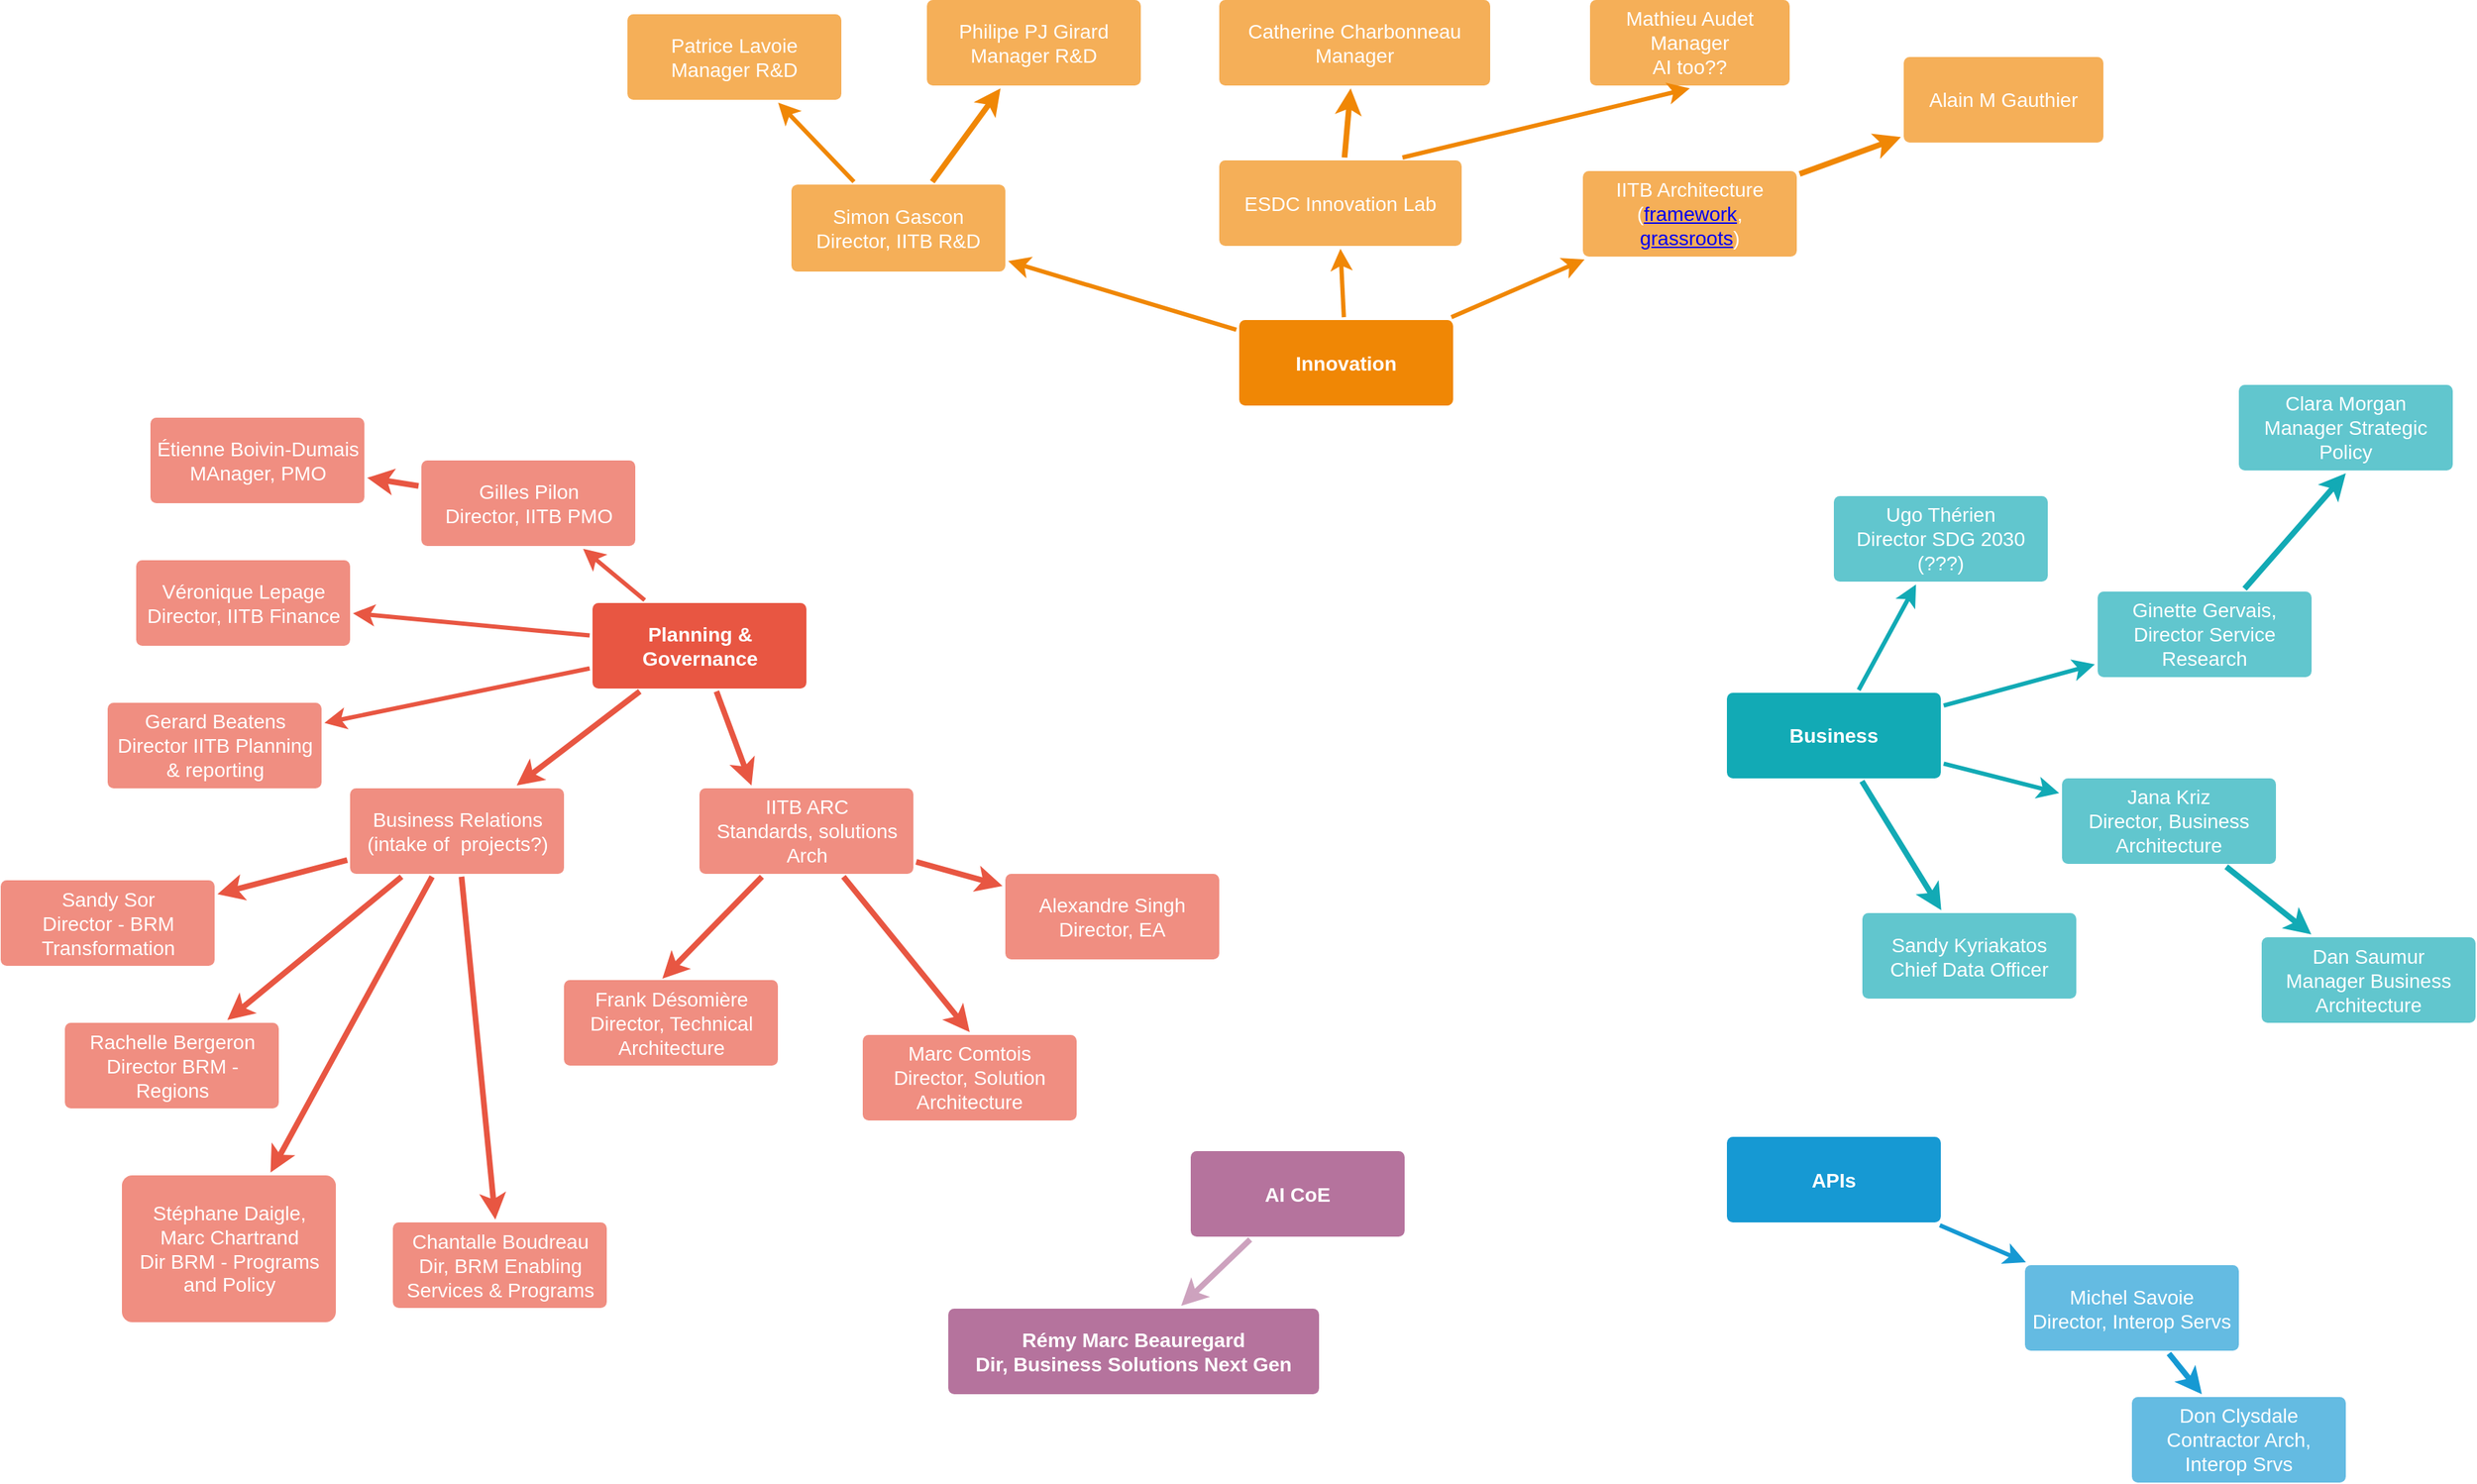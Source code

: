 <mxfile version="10.7.8" type="github"><diagram id="6a731a19-8d31-9384-78a2-239565b7b9f0" name="Page-1"><mxGraphModel dx="2818" dy="1059" grid="1" gridSize="10" guides="1" tooltips="1" connect="1" arrows="1" fold="1" page="1" pageScale="1" pageWidth="1169" pageHeight="827" background="#ffffff" math="0" shadow="0"><root><mxCell id="0"/><mxCell id="1" parent="0"/><mxCell id="1750" value="" style="edgeStyle=none;rounded=1;jumpStyle=none;html=1;shadow=0;labelBackgroundColor=none;startArrow=none;startFill=0;jettySize=auto;orthogonalLoop=1;strokeColor=#E85642;strokeWidth=3;fontFamily=Helvetica;fontSize=14;fontColor=#FFFFFF;spacing=5;fontStyle=1;fillColor=#b0e3e6;" parent="1" source="1753" target="1756" edge="1"><mxGeometry relative="1" as="geometry"/></mxCell><mxCell id="1751" value="" style="edgeStyle=none;rounded=1;jumpStyle=none;html=1;shadow=0;labelBackgroundColor=none;startArrow=none;startFill=0;jettySize=auto;orthogonalLoop=1;strokeColor=#E85642;strokeWidth=3;fontFamily=Helvetica;fontSize=14;fontColor=#FFFFFF;spacing=5;fontStyle=1;fillColor=#b0e3e6;" parent="1" source="1753" target="1755" edge="1"><mxGeometry relative="1" as="geometry"/></mxCell><mxCell id="1752" value="" style="edgeStyle=none;rounded=1;jumpStyle=none;html=1;shadow=0;labelBackgroundColor=none;startArrow=none;startFill=0;jettySize=auto;orthogonalLoop=1;strokeColor=#E85642;strokeWidth=3;fontFamily=Helvetica;fontSize=14;fontColor=#FFFFFF;spacing=5;fontStyle=1;fillColor=#b0e3e6;" parent="1" source="1753" target="1754" edge="1"><mxGeometry relative="1" as="geometry"/></mxCell><mxCell id="_2URDtE2GPWW0D5AAKXx-1793" style="edgeStyle=none;rounded=0;orthogonalLoop=1;jettySize=auto;html=1;strokeColor=#E85642;strokeWidth=4;entryX=0.25;entryY=0;entryDx=0;entryDy=0;" edge="1" parent="1" source="1753" target="_2URDtE2GPWW0D5AAKXx-1791"><mxGeometry relative="1" as="geometry"><mxPoint x="134.788" y="585.5" as="targetPoint"/></mxGeometry></mxCell><mxCell id="_2URDtE2GPWW0D5AAKXx-1811" style="edgeStyle=none;rounded=0;orthogonalLoop=1;jettySize=auto;html=1;strokeColor=#E85642;strokeWidth=4;" edge="1" parent="1" source="1753" target="_2URDtE2GPWW0D5AAKXx-1810"><mxGeometry relative="1" as="geometry"/></mxCell><mxCell id="1753" value="Planning &amp;amp; Governance" style="rounded=1;whiteSpace=wrap;html=1;shadow=0;labelBackgroundColor=none;strokeColor=none;strokeWidth=3;fillColor=#e85642;fontFamily=Helvetica;fontSize=14;fontColor=#FFFFFF;align=center;spacing=5;fontStyle=1;arcSize=7;perimeterSpacing=2;" parent="1" vertex="1"><mxGeometry x="-19.5" y="433" width="150" height="60" as="geometry"/></mxCell><mxCell id="1754" value="&lt;div&gt;Gerard Beatens&lt;/div&gt;&lt;div&gt;Director IITB Planning &amp;amp; reporting&lt;br&gt;&lt;/div&gt;" style="rounded=1;whiteSpace=wrap;html=1;shadow=0;labelBackgroundColor=none;strokeColor=none;strokeWidth=3;fillColor=#f08e81;fontFamily=Helvetica;fontSize=14;fontColor=#FFFFFF;align=center;spacing=5;fontStyle=0;arcSize=7;perimeterSpacing=2;" parent="1" vertex="1"><mxGeometry x="-359.5" y="503" width="150" height="60" as="geometry"/></mxCell><mxCell id="1755" value="&lt;div&gt;Véronique Lepage&lt;/div&gt;&lt;div&gt;Director, IITB Finance&lt;br&gt;&lt;/div&gt;" style="rounded=1;whiteSpace=wrap;html=1;shadow=0;labelBackgroundColor=none;strokeColor=none;strokeWidth=3;fillColor=#f08e81;fontFamily=Helvetica;fontSize=14;fontColor=#FFFFFF;align=center;spacing=5;fontStyle=0;arcSize=7;perimeterSpacing=2;" parent="1" vertex="1"><mxGeometry x="-339.5" y="403" width="150" height="60" as="geometry"/></mxCell><mxCell id="_2URDtE2GPWW0D5AAKXx-1803" style="edgeStyle=none;rounded=0;orthogonalLoop=1;jettySize=auto;html=1;strokeColor=#E85642;strokeWidth=4;" edge="1" parent="1" source="1756" target="_2URDtE2GPWW0D5AAKXx-1802"><mxGeometry relative="1" as="geometry"/></mxCell><mxCell id="1756" value="&lt;div&gt;Gilles Pilon&lt;/div&gt;&lt;div&gt;Director, IITB PMO&lt;br&gt;&lt;/div&gt;" style="rounded=1;whiteSpace=wrap;html=1;shadow=0;labelBackgroundColor=none;strokeColor=none;strokeWidth=3;fillColor=#f08e81;fontFamily=Helvetica;fontSize=14;fontColor=#FFFFFF;align=center;spacing=5;fontStyle=0;arcSize=7;perimeterSpacing=2;" parent="1" vertex="1"><mxGeometry x="-139.5" y="333" width="150" height="60" as="geometry"/></mxCell><mxCell id="1757" value="" style="edgeStyle=none;rounded=0;jumpStyle=none;html=1;shadow=0;labelBackgroundColor=none;startArrow=none;startFill=0;endArrow=classic;endFill=1;jettySize=auto;orthogonalLoop=1;strokeColor=#1699D3;strokeWidth=3;fontFamily=Helvetica;fontSize=14;fontColor=#FFFFFF;spacing=5;" parent="1" source="1760" target="1763" edge="1"><mxGeometry relative="1" as="geometry"/></mxCell><mxCell id="1760" value="APIs" style="rounded=1;whiteSpace=wrap;html=1;shadow=0;labelBackgroundColor=none;strokeColor=none;strokeWidth=3;fillColor=#1699d3;fontFamily=Helvetica;fontSize=14;fontColor=#FFFFFF;align=center;spacing=5;fontStyle=1;arcSize=7;perimeterSpacing=2;" parent="1" vertex="1"><mxGeometry x="776" y="807.5" width="150" height="60" as="geometry"/></mxCell><mxCell id="_2URDtE2GPWW0D5AAKXx-1805" style="edgeStyle=none;rounded=0;orthogonalLoop=1;jettySize=auto;html=1;strokeColor=#1699D3;strokeWidth=4;" edge="1" parent="1" source="1763" target="_2URDtE2GPWW0D5AAKXx-1804"><mxGeometry relative="1" as="geometry"/></mxCell><mxCell id="1763" value="&lt;div&gt;Michel Savoie&lt;/div&gt;&lt;div&gt;Director, Interop Servs&lt;br&gt;&lt;/div&gt;" style="rounded=1;whiteSpace=wrap;html=1;shadow=0;labelBackgroundColor=none;strokeColor=none;strokeWidth=3;fillColor=#64bbe2;fontFamily=Helvetica;fontSize=14;fontColor=#FFFFFF;align=center;spacing=5;arcSize=7;perimeterSpacing=2;" parent="1" vertex="1"><mxGeometry x="985" y="897.5" width="150" height="60" as="geometry"/></mxCell><mxCell id="1764" value="Innovation" style="rounded=1;whiteSpace=wrap;html=1;shadow=0;labelBackgroundColor=none;strokeColor=none;strokeWidth=3;fillColor=#F08705;fontFamily=Helvetica;fontSize=14;fontColor=#FFFFFF;align=center;spacing=5;fontStyle=1;arcSize=7;perimeterSpacing=2;" parent="1" vertex="1"><mxGeometry x="434" y="234.5" width="150" height="60" as="geometry"/></mxCell><mxCell id="_2URDtE2GPWW0D5AAKXx-1790" style="edgeStyle=none;rounded=0;orthogonalLoop=1;jettySize=auto;html=1;strokeColor=#f08705;strokeWidth=4;" edge="1" parent="1" source="1765" target="_2URDtE2GPWW0D5AAKXx-1789"><mxGeometry relative="1" as="geometry"/></mxCell><mxCell id="1765" value="&lt;div&gt;IITB Architecture&lt;/div&gt;&lt;div&gt;(&lt;a href=&quot;http://dialogue/grp/TAWS-ATST/Strategy and Asset Managment Services/Projects/Innovation/Innovation-Creating the Climate v14.pptx&quot;&gt;framework&lt;/a&gt;, &lt;a href=&quot;http://dialogue/grp/TAWS-ATST/Strategy and Asset Managment Services/Projects/Innovation/Grass root innovation program.pptx&quot;&gt;grassroots&lt;/a&gt;)&lt;br&gt;&lt;/div&gt;" style="rounded=1;whiteSpace=wrap;html=1;shadow=0;labelBackgroundColor=none;strokeColor=none;strokeWidth=3;fillColor=#f5af58;fontFamily=Helvetica;fontSize=14;fontColor=#FFFFFF;align=center;spacing=5;arcSize=7;perimeterSpacing=2;" parent="1" vertex="1"><mxGeometry x="675" y="130" width="150" height="60" as="geometry"/></mxCell><mxCell id="1766" value="" style="edgeStyle=none;rounded=0;jumpStyle=none;html=1;shadow=0;labelBackgroundColor=none;startArrow=none;startFill=0;endArrow=classic;endFill=1;jettySize=auto;orthogonalLoop=1;strokeColor=#F08705;strokeWidth=3;fontFamily=Helvetica;fontSize=14;fontColor=#FFFFFF;spacing=5;" parent="1" source="1764" target="1765" edge="1"><mxGeometry relative="1" as="geometry"/></mxCell><mxCell id="1767" value="&lt;div&gt;Catherine Charbonneau&lt;/div&gt;&lt;div&gt;Manager&lt;br&gt;&lt;/div&gt;" style="rounded=1;whiteSpace=wrap;html=1;shadow=0;labelBackgroundColor=none;strokeColor=none;strokeWidth=3;fillColor=#f5af58;fontFamily=Helvetica;fontSize=14;fontColor=#FFFFFF;align=center;spacing=5;arcSize=7;perimeterSpacing=2;" parent="1" vertex="1"><mxGeometry x="420" y="10" width="190" height="60" as="geometry"/></mxCell><mxCell id="1768" value="" style="edgeStyle=none;rounded=0;jumpStyle=none;html=1;shadow=0;labelBackgroundColor=none;startArrow=none;startFill=0;endArrow=classic;endFill=1;jettySize=auto;orthogonalLoop=1;strokeColor=#F08705;strokeWidth=3;fontFamily=Helvetica;fontSize=14;fontColor=#FFFFFF;spacing=5;entryX=0.5;entryY=1;entryDx=0;entryDy=0;" parent="1" source="1764" target="_2URDtE2GPWW0D5AAKXx-1787" edge="1"><mxGeometry relative="1" as="geometry"/></mxCell><mxCell id="_2URDtE2GPWW0D5AAKXx-1783" style="rounded=0;orthogonalLoop=1;jettySize=auto;html=1;fillColor=#ffe6cc;strokeColor=#f08705;strokeWidth=3;" edge="1" parent="1" source="1769" target="_2URDtE2GPWW0D5AAKXx-1780"><mxGeometry relative="1" as="geometry"/></mxCell><mxCell id="_2URDtE2GPWW0D5AAKXx-1784" value="" style="rounded=0;orthogonalLoop=1;jettySize=auto;html=1;strokeWidth=4;strokeColor=#f08705;" edge="1" parent="1" source="1769" target="_2URDtE2GPWW0D5AAKXx-1781"><mxGeometry relative="1" as="geometry"/></mxCell><mxCell id="1769" value="&lt;div&gt;Simon Gascon&lt;/div&gt;&lt;div&gt;Director, IITB R&amp;amp;D&lt;br&gt;&lt;/div&gt;" style="rounded=1;whiteSpace=wrap;html=1;shadow=0;labelBackgroundColor=none;strokeColor=none;strokeWidth=3;fillColor=#f5af58;fontFamily=Helvetica;fontSize=14;fontColor=#FFFFFF;align=center;spacing=5;arcSize=7;perimeterSpacing=2;" parent="1" vertex="1"><mxGeometry x="120" y="139.5" width="150" height="61" as="geometry"/></mxCell><mxCell id="1770" value="" style="edgeStyle=none;rounded=0;jumpStyle=none;html=1;shadow=0;labelBackgroundColor=none;startArrow=none;startFill=0;endArrow=classic;endFill=1;jettySize=auto;orthogonalLoop=1;strokeColor=#F08705;strokeWidth=3;fontFamily=Helvetica;fontSize=14;fontColor=#FFFFFF;spacing=5;" parent="1" source="1764" target="1769" edge="1"><mxGeometry relative="1" as="geometry"/></mxCell><mxCell id="_2URDtE2GPWW0D5AAKXx-1809" style="edgeStyle=none;rounded=0;orthogonalLoop=1;jettySize=auto;html=1;strokeColor=#12AAB5;strokeWidth=4;" edge="1" parent="1" source="1771" target="_2URDtE2GPWW0D5AAKXx-1808"><mxGeometry relative="1" as="geometry"/></mxCell><mxCell id="1771" value="Business" style="rounded=1;whiteSpace=wrap;html=1;shadow=0;labelBackgroundColor=none;strokeColor=none;strokeWidth=3;fillColor=#12aab5;fontFamily=Helvetica;fontSize=14;fontColor=#FFFFFF;align=center;spacing=5;fontStyle=1;arcSize=7;perimeterSpacing=2;" parent="1" vertex="1"><mxGeometry x="776" y="496.0" width="150" height="60" as="geometry"/></mxCell><mxCell id="_2URDtE2GPWW0D5AAKXx-1800" style="edgeStyle=none;rounded=0;orthogonalLoop=1;jettySize=auto;html=1;strokeColor=#12AAB5;strokeWidth=4;" edge="1" parent="1" source="1774" target="_2URDtE2GPWW0D5AAKXx-1799"><mxGeometry relative="1" as="geometry"/></mxCell><mxCell id="1774" value="&lt;div&gt;Jana Kriz&lt;/div&gt;&lt;div&gt;Director, Business Architecture&lt;br&gt;&lt;/div&gt;" style="rounded=1;whiteSpace=wrap;html=1;shadow=0;labelBackgroundColor=none;strokeColor=none;strokeWidth=3;fillColor=#61c6ce;fontFamily=Helvetica;fontSize=14;fontColor=#FFFFFF;align=center;spacing=5;fontStyle=0;arcSize=7;perimeterSpacing=2;" parent="1" vertex="1"><mxGeometry x="1011" y="556" width="150" height="60" as="geometry"/></mxCell><mxCell id="1775" value="" style="edgeStyle=none;rounded=1;jumpStyle=none;html=1;shadow=0;labelBackgroundColor=none;startArrow=none;startFill=0;jettySize=auto;orthogonalLoop=1;strokeColor=#12AAB5;strokeWidth=3;fontFamily=Helvetica;fontSize=14;fontColor=#FFFFFF;spacing=5;fontStyle=1;fillColor=#b0e3e6;" parent="1" source="1771" target="1774" edge="1"><mxGeometry relative="1" as="geometry"/></mxCell><mxCell id="_2URDtE2GPWW0D5AAKXx-1807" style="edgeStyle=none;rounded=0;orthogonalLoop=1;jettySize=auto;html=1;strokeColor=#12AAB5;strokeWidth=4;entryX=0.5;entryY=1;entryDx=0;entryDy=0;" edge="1" parent="1" source="1776" target="_2URDtE2GPWW0D5AAKXx-1806"><mxGeometry relative="1" as="geometry"><mxPoint x="1199.636" y="377" as="targetPoint"/></mxGeometry></mxCell><mxCell id="1776" value="Ginette Gervais, Director Service Research" style="rounded=1;whiteSpace=wrap;html=1;shadow=0;labelBackgroundColor=none;strokeColor=none;strokeWidth=3;fillColor=#61c6ce;fontFamily=Helvetica;fontSize=14;fontColor=#FFFFFF;align=center;spacing=5;fontStyle=0;arcSize=7;perimeterSpacing=2;" parent="1" vertex="1"><mxGeometry x="1036" y="425" width="150" height="60" as="geometry"/></mxCell><mxCell id="1777" value="" style="edgeStyle=none;rounded=1;jumpStyle=none;html=1;shadow=0;labelBackgroundColor=none;startArrow=none;startFill=0;jettySize=auto;orthogonalLoop=1;strokeColor=#12AAB5;strokeWidth=3;fontFamily=Helvetica;fontSize=14;fontColor=#FFFFFF;spacing=5;fontStyle=1;fillColor=#b0e3e6;" parent="1" source="1771" target="1776" edge="1"><mxGeometry relative="1" as="geometry"/></mxCell><mxCell id="1778" value="&lt;div&gt;Ugo Thérien&lt;/div&gt;&lt;div&gt;Director SDG 2030 (???)&lt;br&gt;&lt;/div&gt;" style="rounded=1;whiteSpace=wrap;html=1;shadow=0;labelBackgroundColor=none;strokeColor=none;strokeWidth=3;fillColor=#61c6ce;fontFamily=Helvetica;fontSize=14;fontColor=#FFFFFF;align=center;spacing=5;fontStyle=0;arcSize=7;perimeterSpacing=2;" parent="1" vertex="1"><mxGeometry x="851" y="358" width="150" height="60" as="geometry"/></mxCell><mxCell id="1779" value="" style="edgeStyle=none;rounded=1;jumpStyle=none;html=1;shadow=0;labelBackgroundColor=none;startArrow=none;startFill=0;jettySize=auto;orthogonalLoop=1;strokeColor=#12AAB5;strokeWidth=3;fontFamily=Helvetica;fontSize=14;fontColor=#FFFFFF;spacing=5;fontStyle=1;fillColor=#b0e3e6;" parent="1" source="1771" target="1778" edge="1"><mxGeometry relative="1" as="geometry"/></mxCell><mxCell id="_2URDtE2GPWW0D5AAKXx-1780" value="&lt;div&gt;Patrice Lavoie&lt;/div&gt;&lt;div&gt;Manager R&amp;amp;D&lt;br&gt;&lt;/div&gt;" style="rounded=1;whiteSpace=wrap;html=1;shadow=0;labelBackgroundColor=none;strokeColor=none;strokeWidth=3;fillColor=#f5af58;fontFamily=Helvetica;fontSize=14;fontColor=#FFFFFF;align=center;spacing=5;arcSize=7;perimeterSpacing=2;" vertex="1" parent="1"><mxGeometry x="5" y="20" width="150" height="60" as="geometry"/></mxCell><mxCell id="_2URDtE2GPWW0D5AAKXx-1781" value="&lt;div&gt;Philipe PJ Girard&lt;/div&gt;&lt;div&gt;Manager R&amp;amp;D&lt;br&gt;&lt;/div&gt;" style="rounded=1;whiteSpace=wrap;html=1;shadow=0;labelBackgroundColor=none;strokeColor=none;strokeWidth=3;fillColor=#f5af58;fontFamily=Helvetica;fontSize=14;fontColor=#FFFFFF;align=center;spacing=5;arcSize=7;perimeterSpacing=2;" vertex="1" parent="1"><mxGeometry x="215" y="10" width="150" height="60" as="geometry"/></mxCell><mxCell id="_2URDtE2GPWW0D5AAKXx-1785" value="&lt;div&gt;Mathieu Audet&lt;/div&gt;&lt;div&gt;Manager&lt;/div&gt;&lt;div&gt;AI too??&lt;br&gt;&lt;/div&gt;" style="rounded=1;whiteSpace=wrap;html=1;shadow=0;labelBackgroundColor=none;strokeColor=none;strokeWidth=3;fillColor=#f5af58;fontFamily=Helvetica;fontSize=14;fontColor=#FFFFFF;align=center;spacing=5;arcSize=7;perimeterSpacing=2;" vertex="1" parent="1"><mxGeometry x="680" y="10" width="140" height="60" as="geometry"/></mxCell><mxCell id="_2URDtE2GPWW0D5AAKXx-1786" value="" style="edgeStyle=none;rounded=0;jumpStyle=none;html=1;shadow=0;labelBackgroundColor=none;startArrow=none;startFill=0;endArrow=classic;endFill=1;jettySize=auto;orthogonalLoop=1;strokeColor=#F08705;strokeWidth=3;fontFamily=Helvetica;fontSize=14;fontColor=#FFFFFF;spacing=5;entryX=0.5;entryY=1;entryDx=0;entryDy=0;exitX=0.75;exitY=0;exitDx=0;exitDy=0;" edge="1" parent="1" source="_2URDtE2GPWW0D5AAKXx-1787" target="_2URDtE2GPWW0D5AAKXx-1785"><mxGeometry relative="1" as="geometry"><mxPoint x="590.249" y="208.5" as="sourcePoint"/><mxPoint x="614.751" y="132" as="targetPoint"/></mxGeometry></mxCell><mxCell id="_2URDtE2GPWW0D5AAKXx-1788" style="edgeStyle=none;rounded=0;orthogonalLoop=1;jettySize=auto;html=1;strokeColor=#f08705;strokeWidth=4;" edge="1" parent="1" source="_2URDtE2GPWW0D5AAKXx-1787" target="1767"><mxGeometry relative="1" as="geometry"/></mxCell><mxCell id="_2URDtE2GPWW0D5AAKXx-1787" value="ESDC Innovation Lab" style="rounded=1;whiteSpace=wrap;html=1;shadow=0;labelBackgroundColor=none;strokeColor=none;strokeWidth=3;fillColor=#f5af58;fontFamily=Helvetica;fontSize=14;fontColor=#FFFFFF;align=center;spacing=5;arcSize=7;perimeterSpacing=2;" vertex="1" parent="1"><mxGeometry x="420" y="122.5" width="170" height="60" as="geometry"/></mxCell><mxCell id="_2URDtE2GPWW0D5AAKXx-1789" value="Alain M Gauthier" style="rounded=1;whiteSpace=wrap;html=1;shadow=0;labelBackgroundColor=none;strokeColor=none;strokeWidth=3;fillColor=#f5af58;fontFamily=Helvetica;fontSize=14;fontColor=#FFFFFF;align=center;spacing=5;arcSize=7;perimeterSpacing=2;" vertex="1" parent="1"><mxGeometry x="900" y="50" width="140" height="60" as="geometry"/></mxCell><mxCell id="_2URDtE2GPWW0D5AAKXx-1794" style="edgeStyle=none;rounded=0;orthogonalLoop=1;jettySize=auto;html=1;entryX=0.461;entryY=0.016;entryDx=0;entryDy=0;entryPerimeter=0;strokeColor=#E85642;strokeWidth=4;" edge="1" parent="1" source="_2URDtE2GPWW0D5AAKXx-1791" target="_2URDtE2GPWW0D5AAKXx-1792"><mxGeometry relative="1" as="geometry"><mxPoint x="104.886" y="649.5" as="sourcePoint"/></mxGeometry></mxCell><mxCell id="_2URDtE2GPWW0D5AAKXx-1796" style="edgeStyle=none;rounded=0;orthogonalLoop=1;jettySize=auto;html=1;entryX=0.5;entryY=0;entryDx=0;entryDy=0;strokeColor=#E85642;strokeWidth=4;" edge="1" parent="1" source="_2URDtE2GPWW0D5AAKXx-1791" target="_2URDtE2GPWW0D5AAKXx-1795"><mxGeometry relative="1" as="geometry"/></mxCell><mxCell id="_2URDtE2GPWW0D5AAKXx-1798" style="edgeStyle=none;rounded=0;orthogonalLoop=1;jettySize=auto;html=1;strokeColor=#E85642;strokeWidth=4;" edge="1" parent="1" source="_2URDtE2GPWW0D5AAKXx-1791" target="_2URDtE2GPWW0D5AAKXx-1797"><mxGeometry relative="1" as="geometry"/></mxCell><mxCell id="_2URDtE2GPWW0D5AAKXx-1791" value="&lt;div&gt;IITB ARC&lt;/div&gt;&lt;div&gt;Standards, solutions Arch&lt;br&gt;&lt;/div&gt;" style="rounded=1;whiteSpace=wrap;html=1;shadow=0;labelBackgroundColor=none;strokeColor=none;strokeWidth=3;fillColor=#f08e81;fontFamily=Helvetica;fontSize=14;fontColor=#FFFFFF;align=center;spacing=5;fontStyle=0;arcSize=7;perimeterSpacing=2;" vertex="1" parent="1"><mxGeometry x="55.5" y="563" width="150" height="60" as="geometry"/></mxCell><mxCell id="_2URDtE2GPWW0D5AAKXx-1792" value="&lt;div&gt;Frank Désomière&lt;/div&gt;&lt;div&gt;Director, Technical Architecture&lt;br&gt;&lt;/div&gt;" style="rounded=1;whiteSpace=wrap;html=1;shadow=0;labelBackgroundColor=none;strokeColor=none;strokeWidth=3;fillColor=#f08e81;fontFamily=Helvetica;fontSize=14;fontColor=#FFFFFF;align=center;spacing=5;fontStyle=0;arcSize=7;perimeterSpacing=2;" vertex="1" parent="1"><mxGeometry x="-39.5" y="697.5" width="150" height="60" as="geometry"/></mxCell><mxCell id="_2URDtE2GPWW0D5AAKXx-1795" value="&lt;div&gt;Marc Comtois&lt;br&gt;&lt;/div&gt;&lt;div&gt;Director, Solution Architecture&lt;br&gt;&lt;/div&gt;" style="rounded=1;whiteSpace=wrap;html=1;shadow=0;labelBackgroundColor=none;strokeColor=none;strokeWidth=3;fillColor=#f08e81;fontFamily=Helvetica;fontSize=14;fontColor=#FFFFFF;align=center;spacing=5;fontStyle=0;arcSize=7;perimeterSpacing=2;" vertex="1" parent="1"><mxGeometry x="170" y="736" width="150" height="60" as="geometry"/></mxCell><mxCell id="_2URDtE2GPWW0D5AAKXx-1797" value="&lt;div&gt;Alexandre Singh&lt;/div&gt;&lt;div&gt;Director, EA&lt;br&gt;&lt;/div&gt;" style="rounded=1;whiteSpace=wrap;html=1;shadow=0;labelBackgroundColor=none;strokeColor=none;strokeWidth=3;fillColor=#f08e81;fontFamily=Helvetica;fontSize=14;fontColor=#FFFFFF;align=center;spacing=5;fontStyle=0;arcSize=7;perimeterSpacing=2;" vertex="1" parent="1"><mxGeometry x="270" y="623" width="150" height="60" as="geometry"/></mxCell><mxCell id="_2URDtE2GPWW0D5AAKXx-1799" value="&lt;div&gt;Dan Saumur&lt;br&gt;&lt;/div&gt;&lt;div&gt;Manager Business Architecture&lt;br&gt;&lt;/div&gt;" style="rounded=1;whiteSpace=wrap;html=1;shadow=0;labelBackgroundColor=none;strokeColor=none;strokeWidth=3;fillColor=#61c6ce;fontFamily=Helvetica;fontSize=14;fontColor=#FFFFFF;align=center;spacing=5;fontStyle=0;arcSize=7;perimeterSpacing=2;" vertex="1" parent="1"><mxGeometry x="1151" y="667.5" width="150" height="60" as="geometry"/></mxCell><mxCell id="_2URDtE2GPWW0D5AAKXx-1802" value="&lt;div&gt;Étienne Boivin-Dumais&lt;/div&gt;&lt;div&gt;MAnager, PMO&lt;br&gt;&lt;/div&gt;" style="rounded=1;whiteSpace=wrap;html=1;shadow=0;labelBackgroundColor=none;strokeColor=none;strokeWidth=3;fillColor=#f08e81;fontFamily=Helvetica;fontSize=14;fontColor=#FFFFFF;align=center;spacing=5;fontStyle=0;arcSize=7;perimeterSpacing=2;" vertex="1" parent="1"><mxGeometry x="-329.5" y="303" width="150" height="60" as="geometry"/></mxCell><mxCell id="_2URDtE2GPWW0D5AAKXx-1804" value="&lt;div&gt;Don Clysdale&lt;/div&gt;&lt;div&gt;Contractor Arch, Interop Srvs&lt;br&gt;&lt;/div&gt;" style="rounded=1;whiteSpace=wrap;html=1;shadow=0;labelBackgroundColor=none;strokeColor=none;strokeWidth=3;fillColor=#64bbe2;fontFamily=Helvetica;fontSize=14;fontColor=#FFFFFF;align=center;spacing=5;arcSize=7;perimeterSpacing=2;" vertex="1" parent="1"><mxGeometry x="1060" y="990" width="150" height="60" as="geometry"/></mxCell><mxCell id="_2URDtE2GPWW0D5AAKXx-1806" value="&lt;div&gt;Clara Morgan&lt;/div&gt;&lt;div&gt;Manager Strategic Policy&lt;br&gt;&lt;/div&gt;" style="rounded=1;whiteSpace=wrap;html=1;shadow=0;labelBackgroundColor=none;strokeColor=none;strokeWidth=3;fillColor=#61c6ce;fontFamily=Helvetica;fontSize=14;fontColor=#FFFFFF;align=center;spacing=5;fontStyle=0;arcSize=7;perimeterSpacing=2;" vertex="1" parent="1"><mxGeometry x="1135" y="280" width="150" height="60" as="geometry"/></mxCell><mxCell id="_2URDtE2GPWW0D5AAKXx-1808" value="&lt;div&gt;Sandy Kyriakatos&lt;/div&gt;&lt;div&gt;Chief Data Officer&lt;br&gt;&lt;/div&gt;" style="rounded=1;whiteSpace=wrap;html=1;shadow=0;labelBackgroundColor=none;strokeColor=none;strokeWidth=3;fillColor=#61c6ce;fontFamily=Helvetica;fontSize=14;fontColor=#FFFFFF;align=center;spacing=5;fontStyle=0;arcSize=7;perimeterSpacing=2;" vertex="1" parent="1"><mxGeometry x="871" y="650.5" width="150" height="60" as="geometry"/></mxCell><mxCell id="_2URDtE2GPWW0D5AAKXx-1813" style="edgeStyle=none;rounded=0;orthogonalLoop=1;jettySize=auto;html=1;strokeColor=#E85642;strokeWidth=4;" edge="1" parent="1" source="_2URDtE2GPWW0D5AAKXx-1810" target="_2URDtE2GPWW0D5AAKXx-1812"><mxGeometry relative="1" as="geometry"/></mxCell><mxCell id="_2URDtE2GPWW0D5AAKXx-1815" style="edgeStyle=none;rounded=0;orthogonalLoop=1;jettySize=auto;html=1;strokeColor=#E85642;strokeWidth=4;" edge="1" parent="1" source="_2URDtE2GPWW0D5AAKXx-1810" target="_2URDtE2GPWW0D5AAKXx-1814"><mxGeometry relative="1" as="geometry"/></mxCell><mxCell id="_2URDtE2GPWW0D5AAKXx-1817" style="edgeStyle=none;rounded=0;orthogonalLoop=1;jettySize=auto;html=1;strokeColor=#E85642;strokeWidth=4;" edge="1" parent="1" source="_2URDtE2GPWW0D5AAKXx-1810" target="_2URDtE2GPWW0D5AAKXx-1816"><mxGeometry relative="1" as="geometry"/></mxCell><mxCell id="_2URDtE2GPWW0D5AAKXx-1819" style="edgeStyle=none;rounded=0;orthogonalLoop=1;jettySize=auto;html=1;strokeColor=#E85642;strokeWidth=4;" edge="1" parent="1" source="_2URDtE2GPWW0D5AAKXx-1810" target="_2URDtE2GPWW0D5AAKXx-1818"><mxGeometry relative="1" as="geometry"/></mxCell><mxCell id="_2URDtE2GPWW0D5AAKXx-1810" value="&lt;div&gt;Business Relations&lt;/div&gt;&lt;div&gt;(intake of&amp;nbsp; projects?)&lt;br&gt;&lt;/div&gt;" style="rounded=1;whiteSpace=wrap;html=1;shadow=0;labelBackgroundColor=none;strokeColor=none;strokeWidth=3;fillColor=#f08e81;fontFamily=Helvetica;fontSize=14;fontColor=#FFFFFF;align=center;spacing=5;fontStyle=0;arcSize=7;perimeterSpacing=2;" vertex="1" parent="1"><mxGeometry x="-189.5" y="563" width="150" height="60" as="geometry"/></mxCell><mxCell id="_2URDtE2GPWW0D5AAKXx-1812" value="&lt;div&gt;Sandy Sor&lt;/div&gt;&lt;div&gt;Director - BRM Transformation&lt;br&gt;&lt;/div&gt;" style="rounded=1;whiteSpace=wrap;html=1;shadow=0;labelBackgroundColor=none;strokeColor=none;strokeWidth=3;fillColor=#f08e81;fontFamily=Helvetica;fontSize=14;fontColor=#FFFFFF;align=center;spacing=5;fontStyle=0;arcSize=7;perimeterSpacing=2;" vertex="1" parent="1"><mxGeometry x="-434.5" y="627.5" width="150" height="60" as="geometry"/></mxCell><mxCell id="_2URDtE2GPWW0D5AAKXx-1814" value="&lt;div&gt;Rachelle Bergeron&lt;/div&gt;&lt;div&gt;Director BRM - Regions&lt;br&gt;&lt;/div&gt;" style="rounded=1;whiteSpace=wrap;html=1;shadow=0;labelBackgroundColor=none;strokeColor=none;strokeWidth=3;fillColor=#f08e81;fontFamily=Helvetica;fontSize=14;fontColor=#FFFFFF;align=center;spacing=5;fontStyle=0;arcSize=7;perimeterSpacing=2;" vertex="1" parent="1"><mxGeometry x="-389.5" y="727.5" width="150" height="60" as="geometry"/></mxCell><mxCell id="_2URDtE2GPWW0D5AAKXx-1816" value="&lt;div&gt;Stéphane Daigle, Marc Chartrand&lt;/div&gt;&lt;div&gt;Dir BRM - Programs and Policy&lt;br&gt;&lt;/div&gt;" style="rounded=1;whiteSpace=wrap;html=1;shadow=0;labelBackgroundColor=none;strokeColor=none;strokeWidth=3;fillColor=#f08e81;fontFamily=Helvetica;fontSize=14;fontColor=#FFFFFF;align=center;spacing=5;fontStyle=0;arcSize=7;perimeterSpacing=2;" vertex="1" parent="1"><mxGeometry x="-349.5" y="834.5" width="150" height="103" as="geometry"/></mxCell><mxCell id="_2URDtE2GPWW0D5AAKXx-1818" value="&lt;div&gt;Chantalle Boudreau&lt;/div&gt;&lt;div&gt;Dir, BRM Enabling Services &amp;amp; Programs&lt;br&gt;&lt;/div&gt;" style="rounded=1;whiteSpace=wrap;html=1;shadow=0;labelBackgroundColor=none;strokeColor=none;strokeWidth=3;fillColor=#f08e81;fontFamily=Helvetica;fontSize=14;fontColor=#FFFFFF;align=center;spacing=5;fontStyle=0;arcSize=7;perimeterSpacing=2;" vertex="1" parent="1"><mxGeometry x="-159.5" y="867.5" width="150" height="60" as="geometry"/></mxCell><mxCell id="_2URDtE2GPWW0D5AAKXx-1822" style="edgeStyle=none;rounded=0;orthogonalLoop=1;jettySize=auto;html=1;strokeColor=#CDA2BE;strokeWidth=4;" edge="1" parent="1" source="_2URDtE2GPWW0D5AAKXx-1820" target="_2URDtE2GPWW0D5AAKXx-1821"><mxGeometry relative="1" as="geometry"/></mxCell><mxCell id="_2URDtE2GPWW0D5AAKXx-1820" value="AI CoE" style="rounded=1;whiteSpace=wrap;html=1;shadow=0;labelBackgroundColor=none;strokeColor=none;strokeWidth=3;fillColor=#B5739D;fontFamily=Helvetica;fontSize=14;fontColor=#FFFFFF;align=center;spacing=5;fontStyle=1;arcSize=7;perimeterSpacing=2;" vertex="1" parent="1"><mxGeometry x="400" y="817.5" width="150" height="60" as="geometry"/></mxCell><mxCell id="_2URDtE2GPWW0D5AAKXx-1821" value="&lt;div&gt;Rémy Marc Beauregard&lt;/div&gt;&lt;div&gt;Dir, Business Solutions Next Gen&lt;br&gt;&lt;/div&gt;" style="rounded=1;whiteSpace=wrap;html=1;shadow=0;labelBackgroundColor=none;strokeColor=none;strokeWidth=3;fillColor=#B5739D;fontFamily=Helvetica;fontSize=14;fontColor=#FFFFFF;align=center;spacing=5;fontStyle=1;arcSize=7;perimeterSpacing=2;" vertex="1" parent="1"><mxGeometry x="230" y="928" width="260" height="60" as="geometry"/></mxCell></root></mxGraphModel></diagram></mxfile>